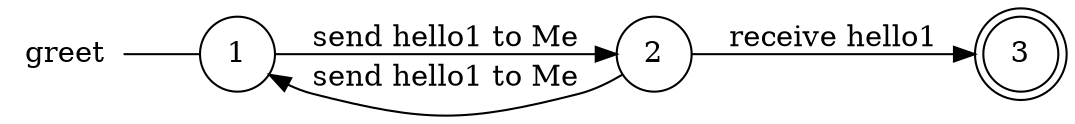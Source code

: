 digraph greet {
	rankdir="LR";
	n_0 [label="greet", shape="plaintext"];
	n_1 [id="1", shape=circle, label="1"];
	n_0 -> n_1 [arrowhead=none];
	n_2 [id="2", shape=doublecircle, label="3"];
	n_3 [id="3", shape=circle, label="2"];

	n_3 -> n_2 [id="[$e|1]", label="receive hello1"];
	n_1 -> n_3 [id="[$e|2]", label="send hello1 to Me"];
	n_3 -> n_1 [id="[$e|4]", label="send hello1 to Me"];
}
